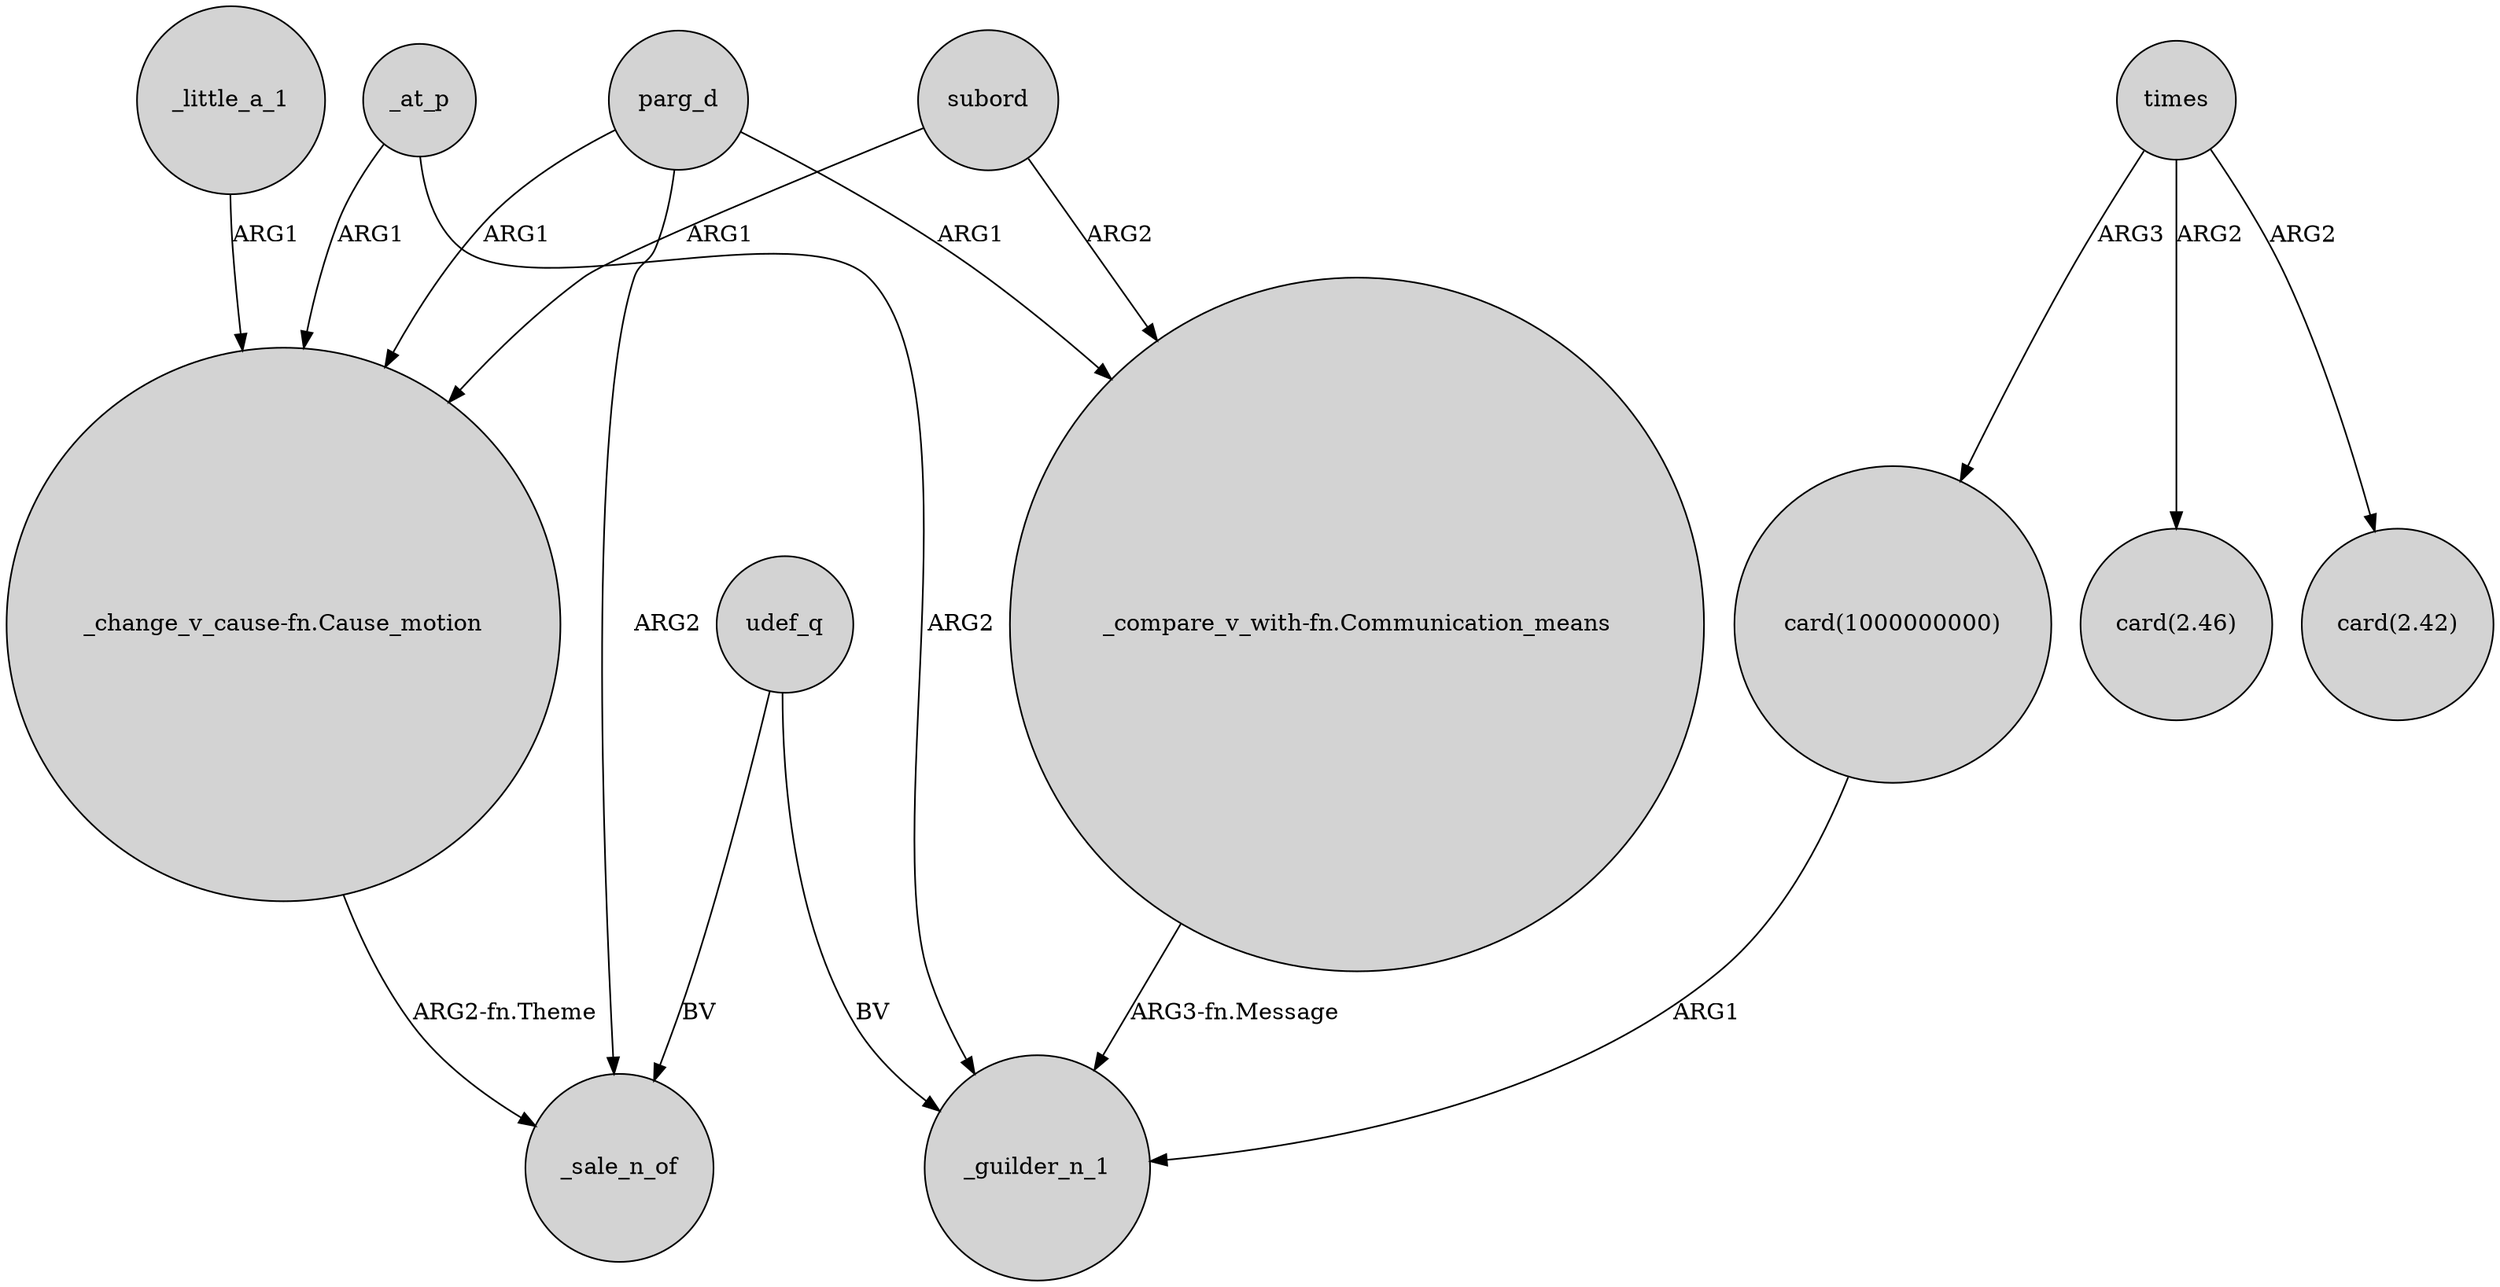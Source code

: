 digraph {
	node [shape=circle style=filled]
	subord -> "_change_v_cause-fn.Cause_motion" [label=ARG1]
	times -> "card(2.46)" [label=ARG2]
	udef_q -> _sale_n_of [label=BV]
	subord -> "_compare_v_with-fn.Communication_means" [label=ARG2]
	times -> "card(1000000000)" [label=ARG3]
	_at_p -> "_change_v_cause-fn.Cause_motion" [label=ARG1]
	"card(1000000000)" -> _guilder_n_1 [label=ARG1]
	parg_d -> _sale_n_of [label=ARG2]
	_little_a_1 -> "_change_v_cause-fn.Cause_motion" [label=ARG1]
	udef_q -> _guilder_n_1 [label=BV]
	"_compare_v_with-fn.Communication_means" -> _guilder_n_1 [label="ARG3-fn.Message"]
	"_change_v_cause-fn.Cause_motion" -> _sale_n_of [label="ARG2-fn.Theme"]
	parg_d -> "_compare_v_with-fn.Communication_means" [label=ARG1]
	_at_p -> _guilder_n_1 [label=ARG2]
	parg_d -> "_change_v_cause-fn.Cause_motion" [label=ARG1]
	times -> "card(2.42)" [label=ARG2]
}
